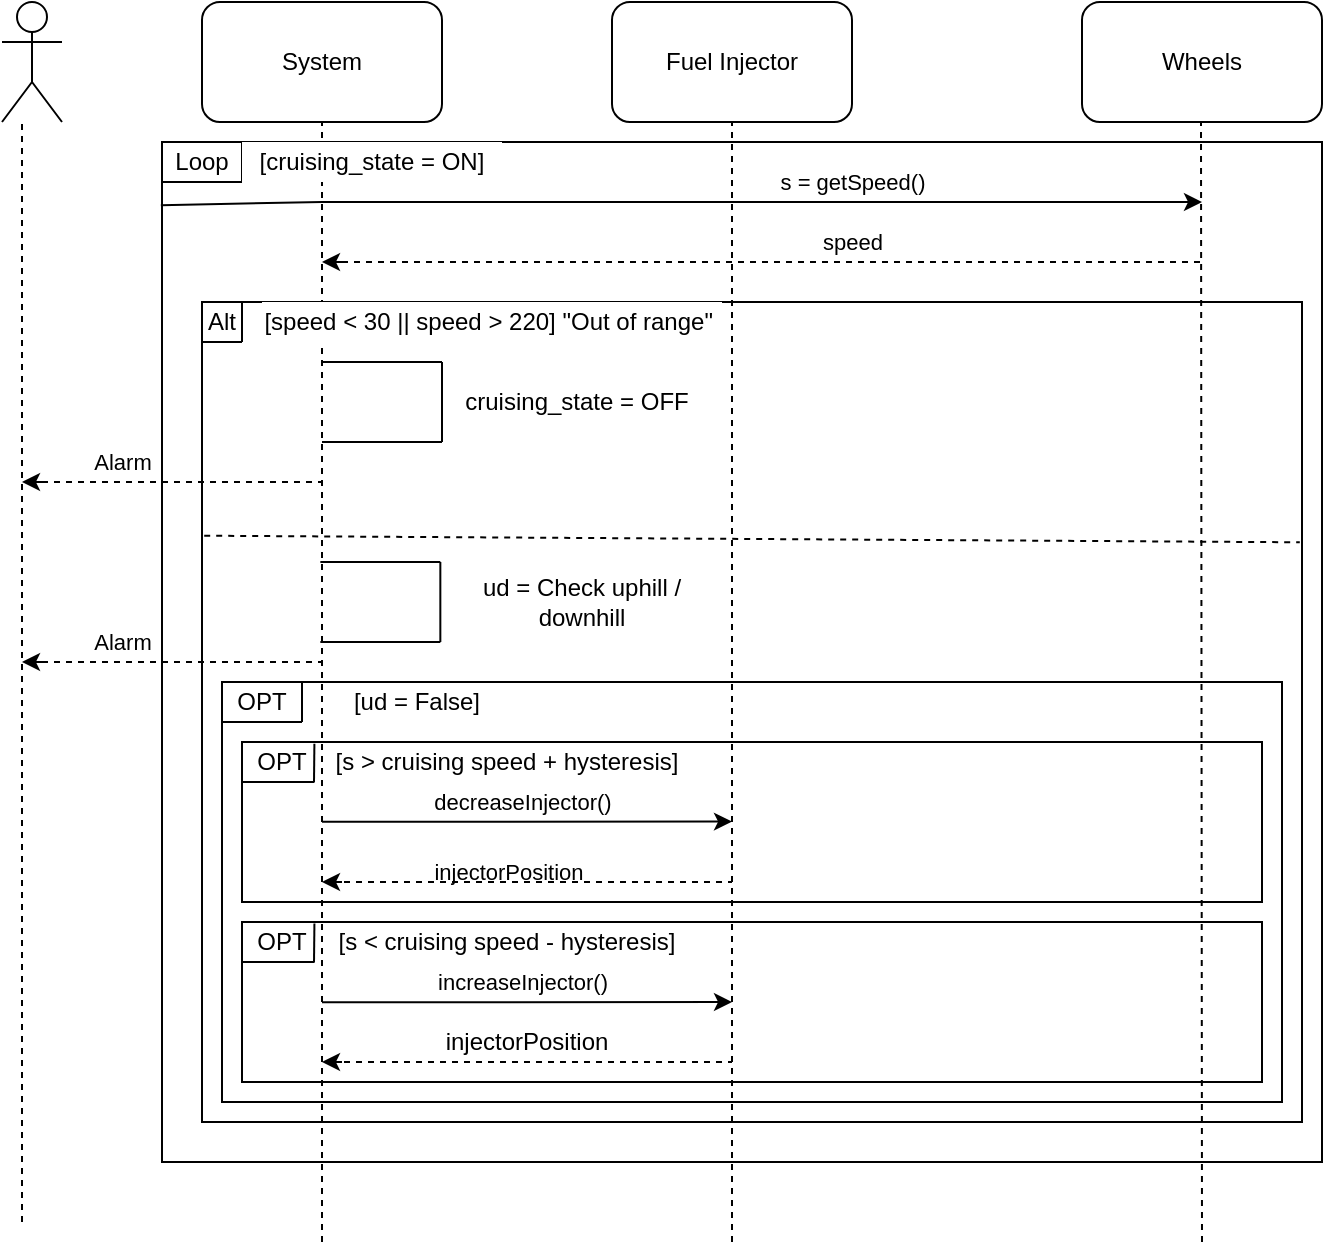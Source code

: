 <mxfile version="13.7.6" type="github">
  <diagram id="oohcMsK31R_K5vjc-oBu" name="Page-1">
    <mxGraphModel dx="1221" dy="682" grid="1" gridSize="10" guides="1" tooltips="1" connect="1" arrows="1" fold="1" page="1" pageScale="1" pageWidth="850" pageHeight="1100" math="0" shadow="0">
      <root>
        <mxCell id="0" />
        <mxCell id="1" parent="0" />
        <mxCell id="V6hM75bJdPSh2YWCxurH-33" value="" style="rounded=0;whiteSpace=wrap;html=1;glass=0;shadow=0;sketch=0;fillColor=none;labelBackgroundColor=none;" parent="1" vertex="1">
          <mxGeometry x="140" y="170" width="580" height="510" as="geometry" />
        </mxCell>
        <mxCell id="V6hM75bJdPSh2YWCxurH-45" value="" style="rounded=0;whiteSpace=wrap;html=1;shadow=0;glass=0;labelBackgroundColor=#ffffff;sketch=0;fillColor=none;" parent="1" vertex="1">
          <mxGeometry x="160" y="250" width="550" height="410" as="geometry" />
        </mxCell>
        <mxCell id="V6hM75bJdPSh2YWCxurH-55" value="" style="rounded=0;whiteSpace=wrap;html=1;shadow=0;glass=0;labelBackgroundColor=#ffffff;sketch=0;fillColor=none;" parent="1" vertex="1">
          <mxGeometry x="170" y="440" width="530" height="210" as="geometry" />
        </mxCell>
        <mxCell id="4ZNIKHAv5tn5nlAOLZq5-16" value="" style="rounded=0;whiteSpace=wrap;html=1;shadow=0;glass=0;labelBackgroundColor=#ffffff;sketch=0;fillColor=none;" vertex="1" parent="1">
          <mxGeometry x="180" y="560" width="510" height="80" as="geometry" />
        </mxCell>
        <mxCell id="4ZNIKHAv5tn5nlAOLZq5-5" value="" style="rounded=0;whiteSpace=wrap;html=1;shadow=0;glass=0;labelBackgroundColor=#ffffff;sketch=0;fillColor=none;" vertex="1" parent="1">
          <mxGeometry x="180" y="470" width="510" height="80" as="geometry" />
        </mxCell>
        <mxCell id="gydI5TOfUBc6_mWB3J24-1" value="" style="shape=umlActor;verticalLabelPosition=bottom;verticalAlign=top;html=1;outlineConnect=0;align=center;" parent="1" vertex="1">
          <mxGeometry x="60" y="100" width="30" height="60" as="geometry" />
        </mxCell>
        <mxCell id="V6hM75bJdPSh2YWCxurH-1" value="" style="endArrow=none;dashed=1;html=1;" parent="1" edge="1">
          <mxGeometry width="50" height="50" relative="1" as="geometry">
            <mxPoint x="70" y="710" as="sourcePoint" />
            <mxPoint x="70" y="160" as="targetPoint" />
          </mxGeometry>
        </mxCell>
        <mxCell id="V6hM75bJdPSh2YWCxurH-4" value="System" style="rounded=1;whiteSpace=wrap;html=1;" parent="1" vertex="1">
          <mxGeometry x="160" y="100" width="120" height="60" as="geometry" />
        </mxCell>
        <mxCell id="V6hM75bJdPSh2YWCxurH-5" value="Fuel Injector" style="rounded=1;whiteSpace=wrap;html=1;" parent="1" vertex="1">
          <mxGeometry x="365" y="100" width="120" height="60" as="geometry" />
        </mxCell>
        <mxCell id="V6hM75bJdPSh2YWCxurH-7" value="Wheels" style="rounded=1;whiteSpace=wrap;html=1;" parent="1" vertex="1">
          <mxGeometry x="600" y="100" width="120" height="60" as="geometry" />
        </mxCell>
        <mxCell id="V6hM75bJdPSh2YWCxurH-8" value="" style="endArrow=none;dashed=1;html=1;entryX=0.5;entryY=1;entryDx=0;entryDy=0;" parent="1" target="V6hM75bJdPSh2YWCxurH-4" edge="1">
          <mxGeometry width="50" height="50" relative="1" as="geometry">
            <mxPoint x="220" y="720" as="sourcePoint" />
            <mxPoint x="450" y="270" as="targetPoint" />
          </mxGeometry>
        </mxCell>
        <mxCell id="V6hM75bJdPSh2YWCxurH-9" value="" style="endArrow=none;dashed=1;html=1;entryX=0.5;entryY=1;entryDx=0;entryDy=0;" parent="1" edge="1">
          <mxGeometry width="50" height="50" relative="1" as="geometry">
            <mxPoint x="425" y="720" as="sourcePoint" />
            <mxPoint x="425" y="160" as="targetPoint" />
          </mxGeometry>
        </mxCell>
        <mxCell id="V6hM75bJdPSh2YWCxurH-10" value="" style="endArrow=none;dashed=1;html=1;entryX=0.5;entryY=1;entryDx=0;entryDy=0;" parent="1" edge="1">
          <mxGeometry width="50" height="50" relative="1" as="geometry">
            <mxPoint x="660" y="720" as="sourcePoint" />
            <mxPoint x="659.5" y="160" as="targetPoint" />
          </mxGeometry>
        </mxCell>
        <mxCell id="V6hM75bJdPSh2YWCxurH-11" value="" style="endArrow=classic;html=1;" parent="1" edge="1">
          <mxGeometry width="50" height="50" relative="1" as="geometry">
            <mxPoint x="220" y="200" as="sourcePoint" />
            <mxPoint x="660" y="200" as="targetPoint" />
          </mxGeometry>
        </mxCell>
        <mxCell id="V6hM75bJdPSh2YWCxurH-12" value="s = getSpeed()" style="edgeLabel;html=1;align=center;verticalAlign=middle;resizable=0;points=[];" parent="V6hM75bJdPSh2YWCxurH-11" vertex="1" connectable="0">
          <mxGeometry x="0.17" y="-1" relative="1" as="geometry">
            <mxPoint x="7.5" y="-11" as="offset" />
          </mxGeometry>
        </mxCell>
        <mxCell id="V6hM75bJdPSh2YWCxurH-14" value="" style="endArrow=none;dashed=1;html=1;" parent="1" edge="1">
          <mxGeometry width="50" height="50" relative="1" as="geometry">
            <mxPoint x="230" y="230" as="sourcePoint" />
            <mxPoint x="660" y="230" as="targetPoint" />
          </mxGeometry>
        </mxCell>
        <mxCell id="V6hM75bJdPSh2YWCxurH-16" value="speed" style="edgeLabel;html=1;align=center;verticalAlign=middle;resizable=0;points=[];" parent="V6hM75bJdPSh2YWCxurH-14" vertex="1" connectable="0">
          <mxGeometry x="-0.149" y="-1" relative="1" as="geometry">
            <mxPoint x="71.67" y="-11" as="offset" />
          </mxGeometry>
        </mxCell>
        <mxCell id="V6hM75bJdPSh2YWCxurH-15" value="" style="endArrow=classic;html=1;" parent="1" edge="1">
          <mxGeometry width="50" height="50" relative="1" as="geometry">
            <mxPoint x="230" y="230" as="sourcePoint" />
            <mxPoint x="220" y="230" as="targetPoint" />
          </mxGeometry>
        </mxCell>
        <mxCell id="V6hM75bJdPSh2YWCxurH-17" value="" style="endArrow=none;html=1;" parent="1" edge="1">
          <mxGeometry width="50" height="50" relative="1" as="geometry">
            <mxPoint x="220" y="280" as="sourcePoint" />
            <mxPoint x="280" y="280" as="targetPoint" />
          </mxGeometry>
        </mxCell>
        <mxCell id="V6hM75bJdPSh2YWCxurH-18" value="" style="endArrow=none;html=1;" parent="1" edge="1">
          <mxGeometry width="50" height="50" relative="1" as="geometry">
            <mxPoint x="280" y="320" as="sourcePoint" />
            <mxPoint x="280" y="280" as="targetPoint" />
          </mxGeometry>
        </mxCell>
        <mxCell id="V6hM75bJdPSh2YWCxurH-19" value="" style="endArrow=none;html=1;" parent="1" edge="1">
          <mxGeometry width="50" height="50" relative="1" as="geometry">
            <mxPoint x="220" y="320" as="sourcePoint" />
            <mxPoint x="280" y="320" as="targetPoint" />
          </mxGeometry>
        </mxCell>
        <mxCell id="V6hM75bJdPSh2YWCxurH-20" value="" style="endArrow=none;dashed=1;html=1;" parent="1" edge="1">
          <mxGeometry width="50" height="50" relative="1" as="geometry">
            <mxPoint x="80" y="340" as="sourcePoint" />
            <mxPoint x="220" y="340" as="targetPoint" />
          </mxGeometry>
        </mxCell>
        <mxCell id="V6hM75bJdPSh2YWCxurH-21" value="Alarm" style="edgeLabel;html=1;align=center;verticalAlign=middle;resizable=0;points=[];labelBackgroundColor=#ffffff;" parent="V6hM75bJdPSh2YWCxurH-20" vertex="1" connectable="0">
          <mxGeometry x="-0.149" y="-1" relative="1" as="geometry">
            <mxPoint x="-19.31" y="-11" as="offset" />
          </mxGeometry>
        </mxCell>
        <mxCell id="V6hM75bJdPSh2YWCxurH-22" value="" style="endArrow=classic;html=1;" parent="1" edge="1">
          <mxGeometry width="50" height="50" relative="1" as="geometry">
            <mxPoint x="80" y="340" as="sourcePoint" />
            <mxPoint x="70" y="340" as="targetPoint" />
          </mxGeometry>
        </mxCell>
        <mxCell id="V6hM75bJdPSh2YWCxurH-24" value="" style="endArrow=none;dashed=1;html=1;entryX=0.998;entryY=0.293;entryDx=0;entryDy=0;entryPerimeter=0;exitX=0.002;exitY=0.285;exitDx=0;exitDy=0;exitPerimeter=0;" parent="1" source="V6hM75bJdPSh2YWCxurH-45" target="V6hM75bJdPSh2YWCxurH-45" edge="1">
          <mxGeometry width="50" height="50" relative="1" as="geometry">
            <mxPoint x="190" y="360" as="sourcePoint" />
            <mxPoint x="680" y="360" as="targetPoint" />
          </mxGeometry>
        </mxCell>
        <mxCell id="V6hM75bJdPSh2YWCxurH-26" value="" style="endArrow=none;html=1;" parent="1" edge="1">
          <mxGeometry width="50" height="50" relative="1" as="geometry">
            <mxPoint x="219.17" y="380" as="sourcePoint" />
            <mxPoint x="279.17" y="380" as="targetPoint" />
          </mxGeometry>
        </mxCell>
        <mxCell id="V6hM75bJdPSh2YWCxurH-27" value="" style="endArrow=none;html=1;" parent="1" edge="1">
          <mxGeometry width="50" height="50" relative="1" as="geometry">
            <mxPoint x="279.17" y="420" as="sourcePoint" />
            <mxPoint x="279.17" y="380" as="targetPoint" />
          </mxGeometry>
        </mxCell>
        <mxCell id="V6hM75bJdPSh2YWCxurH-28" value="" style="endArrow=none;html=1;" parent="1" edge="1">
          <mxGeometry width="50" height="50" relative="1" as="geometry">
            <mxPoint x="219.17" y="420" as="sourcePoint" />
            <mxPoint x="279.17" y="420" as="targetPoint" />
          </mxGeometry>
        </mxCell>
        <mxCell id="V6hM75bJdPSh2YWCxurH-29" value="" style="endArrow=none;dashed=1;html=1;" parent="1" edge="1">
          <mxGeometry width="50" height="50" relative="1" as="geometry">
            <mxPoint x="80" y="430" as="sourcePoint" />
            <mxPoint x="220" y="430" as="targetPoint" />
          </mxGeometry>
        </mxCell>
        <mxCell id="V6hM75bJdPSh2YWCxurH-30" value="Alarm" style="edgeLabel;html=1;align=center;verticalAlign=middle;resizable=0;points=[];" parent="V6hM75bJdPSh2YWCxurH-29" vertex="1" connectable="0">
          <mxGeometry x="-0.149" y="-1" relative="1" as="geometry">
            <mxPoint x="-19.31" y="-11" as="offset" />
          </mxGeometry>
        </mxCell>
        <mxCell id="V6hM75bJdPSh2YWCxurH-31" value="" style="endArrow=classic;html=1;" parent="1" edge="1">
          <mxGeometry width="50" height="50" relative="1" as="geometry">
            <mxPoint x="80" y="430" as="sourcePoint" />
            <mxPoint x="70" y="430" as="targetPoint" />
          </mxGeometry>
        </mxCell>
        <mxCell id="V6hM75bJdPSh2YWCxurH-38" value="Loop" style="text;html=1;strokeColor=none;fillColor=none;align=center;verticalAlign=middle;whiteSpace=wrap;rounded=0;shadow=0;glass=0;sketch=0;" parent="1" vertex="1">
          <mxGeometry x="140" y="170" width="40" height="20" as="geometry" />
        </mxCell>
        <mxCell id="V6hM75bJdPSh2YWCxurH-39" value="" style="endArrow=none;html=1;exitX=-0.001;exitY=0.062;exitDx=0;exitDy=0;exitPerimeter=0;" parent="1" source="V6hM75bJdPSh2YWCxurH-33" edge="1">
          <mxGeometry width="50" height="50" relative="1" as="geometry">
            <mxPoint x="170" y="250" as="sourcePoint" />
            <mxPoint x="220" y="200" as="targetPoint" />
          </mxGeometry>
        </mxCell>
        <mxCell id="V6hM75bJdPSh2YWCxurH-41" value="" style="endArrow=none;html=1;exitX=0;exitY=1;exitDx=0;exitDy=0;" parent="1" source="V6hM75bJdPSh2YWCxurH-38" edge="1">
          <mxGeometry width="50" height="50" relative="1" as="geometry">
            <mxPoint x="200" y="230" as="sourcePoint" />
            <mxPoint x="180" y="190" as="targetPoint" />
          </mxGeometry>
        </mxCell>
        <mxCell id="V6hM75bJdPSh2YWCxurH-42" value="" style="endArrow=none;html=1;entryX=1;entryY=0;entryDx=0;entryDy=0;exitX=1;exitY=1;exitDx=0;exitDy=0;" parent="1" source="V6hM75bJdPSh2YWCxurH-38" target="V6hM75bJdPSh2YWCxurH-38" edge="1">
          <mxGeometry width="50" height="50" relative="1" as="geometry">
            <mxPoint x="200" y="190" as="sourcePoint" />
            <mxPoint x="250" y="180" as="targetPoint" />
          </mxGeometry>
        </mxCell>
        <mxCell id="V6hM75bJdPSh2YWCxurH-43" value="[cruising_state = ON]" style="text;html=1;strokeColor=none;align=center;verticalAlign=middle;whiteSpace=wrap;rounded=0;shadow=0;glass=0;sketch=0;labelBackgroundColor=none;fillColor=#ffffff;" parent="1" vertex="1">
          <mxGeometry x="180" y="170" width="130" height="20" as="geometry" />
        </mxCell>
        <mxCell id="V6hM75bJdPSh2YWCxurH-46" value="Alt" style="text;html=1;strokeColor=none;fillColor=none;align=center;verticalAlign=middle;whiteSpace=wrap;rounded=0;shadow=0;glass=0;labelBackgroundColor=#ffffff;sketch=0;" parent="1" vertex="1">
          <mxGeometry x="150" y="250" width="40" height="20" as="geometry" />
        </mxCell>
        <mxCell id="V6hM75bJdPSh2YWCxurH-47" value="" style="endArrow=none;html=1;" parent="1" edge="1">
          <mxGeometry width="50" height="50" relative="1" as="geometry">
            <mxPoint x="160" y="270" as="sourcePoint" />
            <mxPoint x="180" y="270" as="targetPoint" />
          </mxGeometry>
        </mxCell>
        <mxCell id="V6hM75bJdPSh2YWCxurH-48" value="" style="endArrow=none;html=1;entryX=0.75;entryY=0;entryDx=0;entryDy=0;exitX=0.75;exitY=1;exitDx=0;exitDy=0;" parent="1" source="V6hM75bJdPSh2YWCxurH-46" target="V6hM75bJdPSh2YWCxurH-46" edge="1">
          <mxGeometry width="50" height="50" relative="1" as="geometry">
            <mxPoint x="190" y="270" as="sourcePoint" />
            <mxPoint x="270" y="260" as="targetPoint" />
          </mxGeometry>
        </mxCell>
        <mxCell id="V6hM75bJdPSh2YWCxurH-50" value="[speed &amp;lt; 30 || speed &amp;gt; 220] &quot;Out of range&quot;&amp;nbsp;" style="text;html=1;strokeColor=none;align=center;verticalAlign=middle;whiteSpace=wrap;rounded=0;shadow=0;glass=0;labelBackgroundColor=#ffffff;sketch=0;fillColor=#ffffff;" parent="1" vertex="1">
          <mxGeometry x="190" y="250" width="230" height="20" as="geometry" />
        </mxCell>
        <mxCell id="V6hM75bJdPSh2YWCxurH-53" value="cruising_state = OFF" style="text;html=1;strokeColor=none;fillColor=none;align=center;verticalAlign=middle;whiteSpace=wrap;rounded=0;shadow=0;glass=0;labelBackgroundColor=#ffffff;sketch=0;" parent="1" vertex="1">
          <mxGeometry x="280" y="290" width="135" height="20" as="geometry" />
        </mxCell>
        <mxCell id="V6hM75bJdPSh2YWCxurH-54" value="ud = Check uphill / downhill" style="text;html=1;strokeColor=none;fillColor=none;align=center;verticalAlign=middle;whiteSpace=wrap;rounded=0;shadow=0;glass=0;labelBackgroundColor=#ffffff;sketch=0;" parent="1" vertex="1">
          <mxGeometry x="280" y="380" width="140" height="40" as="geometry" />
        </mxCell>
        <mxCell id="4ZNIKHAv5tn5nlAOLZq5-1" value="OPT" style="text;html=1;strokeColor=none;fillColor=none;align=center;verticalAlign=middle;whiteSpace=wrap;rounded=0;shadow=0;glass=0;labelBackgroundColor=#ffffff;sketch=0;" vertex="1" parent="1">
          <mxGeometry x="170" y="440" width="40" height="20" as="geometry" />
        </mxCell>
        <mxCell id="4ZNIKHAv5tn5nlAOLZq5-2" value="" style="endArrow=none;html=1;entryX=1;entryY=1;entryDx=0;entryDy=0;exitX=0;exitY=1;exitDx=0;exitDy=0;" edge="1" parent="1" source="4ZNIKHAv5tn5nlAOLZq5-1" target="4ZNIKHAv5tn5nlAOLZq5-1">
          <mxGeometry width="50" height="50" relative="1" as="geometry">
            <mxPoint x="320" y="460" as="sourcePoint" />
            <mxPoint x="370" y="410" as="targetPoint" />
            <Array as="points">
              <mxPoint x="190" y="460" />
            </Array>
          </mxGeometry>
        </mxCell>
        <mxCell id="4ZNIKHAv5tn5nlAOLZq5-3" value="" style="endArrow=none;html=1;entryX=1;entryY=0;entryDx=0;entryDy=0;exitX=1;exitY=1;exitDx=0;exitDy=0;" edge="1" parent="1" source="4ZNIKHAv5tn5nlAOLZq5-1" target="4ZNIKHAv5tn5nlAOLZq5-1">
          <mxGeometry width="50" height="50" relative="1" as="geometry">
            <mxPoint x="220" y="460" as="sourcePoint" />
            <mxPoint x="370" y="410" as="targetPoint" />
          </mxGeometry>
        </mxCell>
        <mxCell id="4ZNIKHAv5tn5nlAOLZq5-4" value="[ud = False]" style="text;html=1;strokeColor=none;fillColor=none;align=center;verticalAlign=middle;whiteSpace=wrap;rounded=0;shadow=0;glass=0;labelBackgroundColor=#ffffff;sketch=0;" vertex="1" parent="1">
          <mxGeometry x="225" y="440" width="85" height="20" as="geometry" />
        </mxCell>
        <mxCell id="4ZNIKHAv5tn5nlAOLZq5-6" value="OPT" style="text;html=1;strokeColor=none;fillColor=none;align=center;verticalAlign=middle;whiteSpace=wrap;rounded=0;shadow=0;glass=0;labelBackgroundColor=#ffffff;sketch=0;" vertex="1" parent="1">
          <mxGeometry x="180" y="470" width="40" height="20" as="geometry" />
        </mxCell>
        <mxCell id="4ZNIKHAv5tn5nlAOLZq5-7" value="" style="endArrow=none;html=1;exitX=0;exitY=1;exitDx=0;exitDy=0;entryX=0.906;entryY=0.998;entryDx=0;entryDy=0;entryPerimeter=0;" edge="1" parent="1" source="4ZNIKHAv5tn5nlAOLZq5-6" target="4ZNIKHAv5tn5nlAOLZq5-6">
          <mxGeometry width="50" height="50" relative="1" as="geometry">
            <mxPoint x="270" y="510" as="sourcePoint" />
            <mxPoint x="320" y="460" as="targetPoint" />
          </mxGeometry>
        </mxCell>
        <mxCell id="4ZNIKHAv5tn5nlAOLZq5-9" value="" style="endArrow=none;html=1;entryX=0.905;entryY=0.045;entryDx=0;entryDy=0;entryPerimeter=0;" edge="1" parent="1" target="4ZNIKHAv5tn5nlAOLZq5-6">
          <mxGeometry width="50" height="50" relative="1" as="geometry">
            <mxPoint x="216" y="490" as="sourcePoint" />
            <mxPoint x="270" y="470" as="targetPoint" />
          </mxGeometry>
        </mxCell>
        <mxCell id="4ZNIKHAv5tn5nlAOLZq5-10" value="[s &amp;gt; cruising speed + hysteresis]" style="text;html=1;strokeColor=none;fillColor=none;align=center;verticalAlign=middle;whiteSpace=wrap;rounded=0;shadow=0;glass=0;labelBackgroundColor=#ffffff;sketch=0;" vertex="1" parent="1">
          <mxGeometry x="220" y="470" width="185" height="20" as="geometry" />
        </mxCell>
        <mxCell id="4ZNIKHAv5tn5nlAOLZq5-11" value="" style="endArrow=classic;html=1;" edge="1" parent="1">
          <mxGeometry width="50" height="50" relative="1" as="geometry">
            <mxPoint x="220" y="509.92" as="sourcePoint" />
            <mxPoint x="425" y="509.8" as="targetPoint" />
          </mxGeometry>
        </mxCell>
        <mxCell id="4ZNIKHAv5tn5nlAOLZq5-12" value="decreaseInjector()" style="edgeLabel;html=1;align=center;verticalAlign=middle;resizable=0;points=[];" vertex="1" connectable="0" parent="4ZNIKHAv5tn5nlAOLZq5-11">
          <mxGeometry x="0.349" relative="1" as="geometry">
            <mxPoint x="-38.4" y="-9.92" as="offset" />
          </mxGeometry>
        </mxCell>
        <mxCell id="4ZNIKHAv5tn5nlAOLZq5-13" value="" style="endArrow=none;dashed=1;html=1;" edge="1" parent="1">
          <mxGeometry width="50" height="50" relative="1" as="geometry">
            <mxPoint x="225" y="540" as="sourcePoint" />
            <mxPoint x="425" y="540" as="targetPoint" />
          </mxGeometry>
        </mxCell>
        <mxCell id="4ZNIKHAv5tn5nlAOLZq5-15" value="injectorPosition" style="edgeLabel;html=1;align=center;verticalAlign=middle;resizable=0;points=[];labelBackgroundColor=none;" vertex="1" connectable="0" parent="4ZNIKHAv5tn5nlAOLZq5-13">
          <mxGeometry x="-0.095" relative="1" as="geometry">
            <mxPoint x="-2.9" y="-5" as="offset" />
          </mxGeometry>
        </mxCell>
        <mxCell id="4ZNIKHAv5tn5nlAOLZq5-14" value="" style="endArrow=classic;html=1;" edge="1" parent="1">
          <mxGeometry width="50" height="50" relative="1" as="geometry">
            <mxPoint x="230" y="540" as="sourcePoint" />
            <mxPoint x="220" y="540" as="targetPoint" />
          </mxGeometry>
        </mxCell>
        <mxCell id="4ZNIKHAv5tn5nlAOLZq5-18" value="OPT" style="text;html=1;strokeColor=none;fillColor=none;align=center;verticalAlign=middle;whiteSpace=wrap;rounded=0;shadow=0;glass=0;labelBackgroundColor=#ffffff;sketch=0;" vertex="1" parent="1">
          <mxGeometry x="180" y="560" width="40" height="20" as="geometry" />
        </mxCell>
        <mxCell id="4ZNIKHAv5tn5nlAOLZq5-19" value="" style="endArrow=none;html=1;exitX=0;exitY=1;exitDx=0;exitDy=0;entryX=0.906;entryY=0.998;entryDx=0;entryDy=0;entryPerimeter=0;" edge="1" parent="1">
          <mxGeometry width="50" height="50" relative="1" as="geometry">
            <mxPoint x="180" y="580.04" as="sourcePoint" />
            <mxPoint x="216.24" y="580" as="targetPoint" />
          </mxGeometry>
        </mxCell>
        <mxCell id="4ZNIKHAv5tn5nlAOLZq5-21" value="" style="endArrow=none;html=1;exitX=0.9;exitY=1.007;exitDx=0;exitDy=0;exitPerimeter=0;entryX=0.071;entryY=0.009;entryDx=0;entryDy=0;entryPerimeter=0;" edge="1" parent="1" source="4ZNIKHAv5tn5nlAOLZq5-18" target="4ZNIKHAv5tn5nlAOLZq5-16">
          <mxGeometry width="50" height="50" relative="1" as="geometry">
            <mxPoint x="220" y="610" as="sourcePoint" />
            <mxPoint x="270" y="560" as="targetPoint" />
          </mxGeometry>
        </mxCell>
        <mxCell id="4ZNIKHAv5tn5nlAOLZq5-22" value="[s &amp;lt; cruising speed - hysteresis]" style="text;html=1;strokeColor=none;fillColor=none;align=center;verticalAlign=middle;whiteSpace=wrap;rounded=0;shadow=0;glass=0;labelBackgroundColor=none;sketch=0;" vertex="1" parent="1">
          <mxGeometry x="225" y="560" width="175" height="20" as="geometry" />
        </mxCell>
        <mxCell id="4ZNIKHAv5tn5nlAOLZq5-23" value="" style="endArrow=classic;html=1;" edge="1" parent="1">
          <mxGeometry width="50" height="50" relative="1" as="geometry">
            <mxPoint x="220" y="600.17" as="sourcePoint" />
            <mxPoint x="425" y="600" as="targetPoint" />
          </mxGeometry>
        </mxCell>
        <mxCell id="4ZNIKHAv5tn5nlAOLZq5-24" value="increaseInjector()" style="edgeLabel;html=1;align=center;verticalAlign=middle;resizable=0;points=[];" vertex="1" connectable="0" parent="4ZNIKHAv5tn5nlAOLZq5-23">
          <mxGeometry x="-0.205" relative="1" as="geometry">
            <mxPoint x="18.67" y="-9.93" as="offset" />
          </mxGeometry>
        </mxCell>
        <mxCell id="4ZNIKHAv5tn5nlAOLZq5-25" value="" style="endArrow=none;dashed=1;html=1;" edge="1" parent="1">
          <mxGeometry width="50" height="50" relative="1" as="geometry">
            <mxPoint x="225" y="630" as="sourcePoint" />
            <mxPoint x="425" y="630" as="targetPoint" />
          </mxGeometry>
        </mxCell>
        <mxCell id="4ZNIKHAv5tn5nlAOLZq5-26" value="" style="endArrow=classic;html=1;" edge="1" parent="1">
          <mxGeometry width="50" height="50" relative="1" as="geometry">
            <mxPoint x="230" y="630" as="sourcePoint" />
            <mxPoint x="220" y="630" as="targetPoint" />
          </mxGeometry>
        </mxCell>
        <mxCell id="4ZNIKHAv5tn5nlAOLZq5-27" value="injectorPosition" style="text;html=1;strokeColor=none;fillColor=none;align=center;verticalAlign=middle;whiteSpace=wrap;rounded=0;shadow=0;glass=0;labelBackgroundColor=none;sketch=0;" vertex="1" parent="1">
          <mxGeometry x="270" y="610" width="105" height="20" as="geometry" />
        </mxCell>
      </root>
    </mxGraphModel>
  </diagram>
</mxfile>
